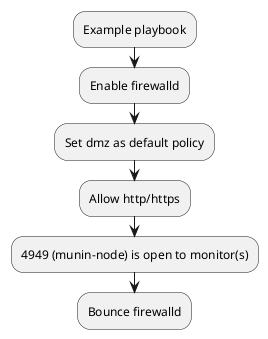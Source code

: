 @startuml

:Example playbook;

:Enable firewalld;

:Set dmz as default policy;

:Allow http/https;

:4949 (munin-node) is open to monitor(s);

:Bounce firewalld;

@enduml
